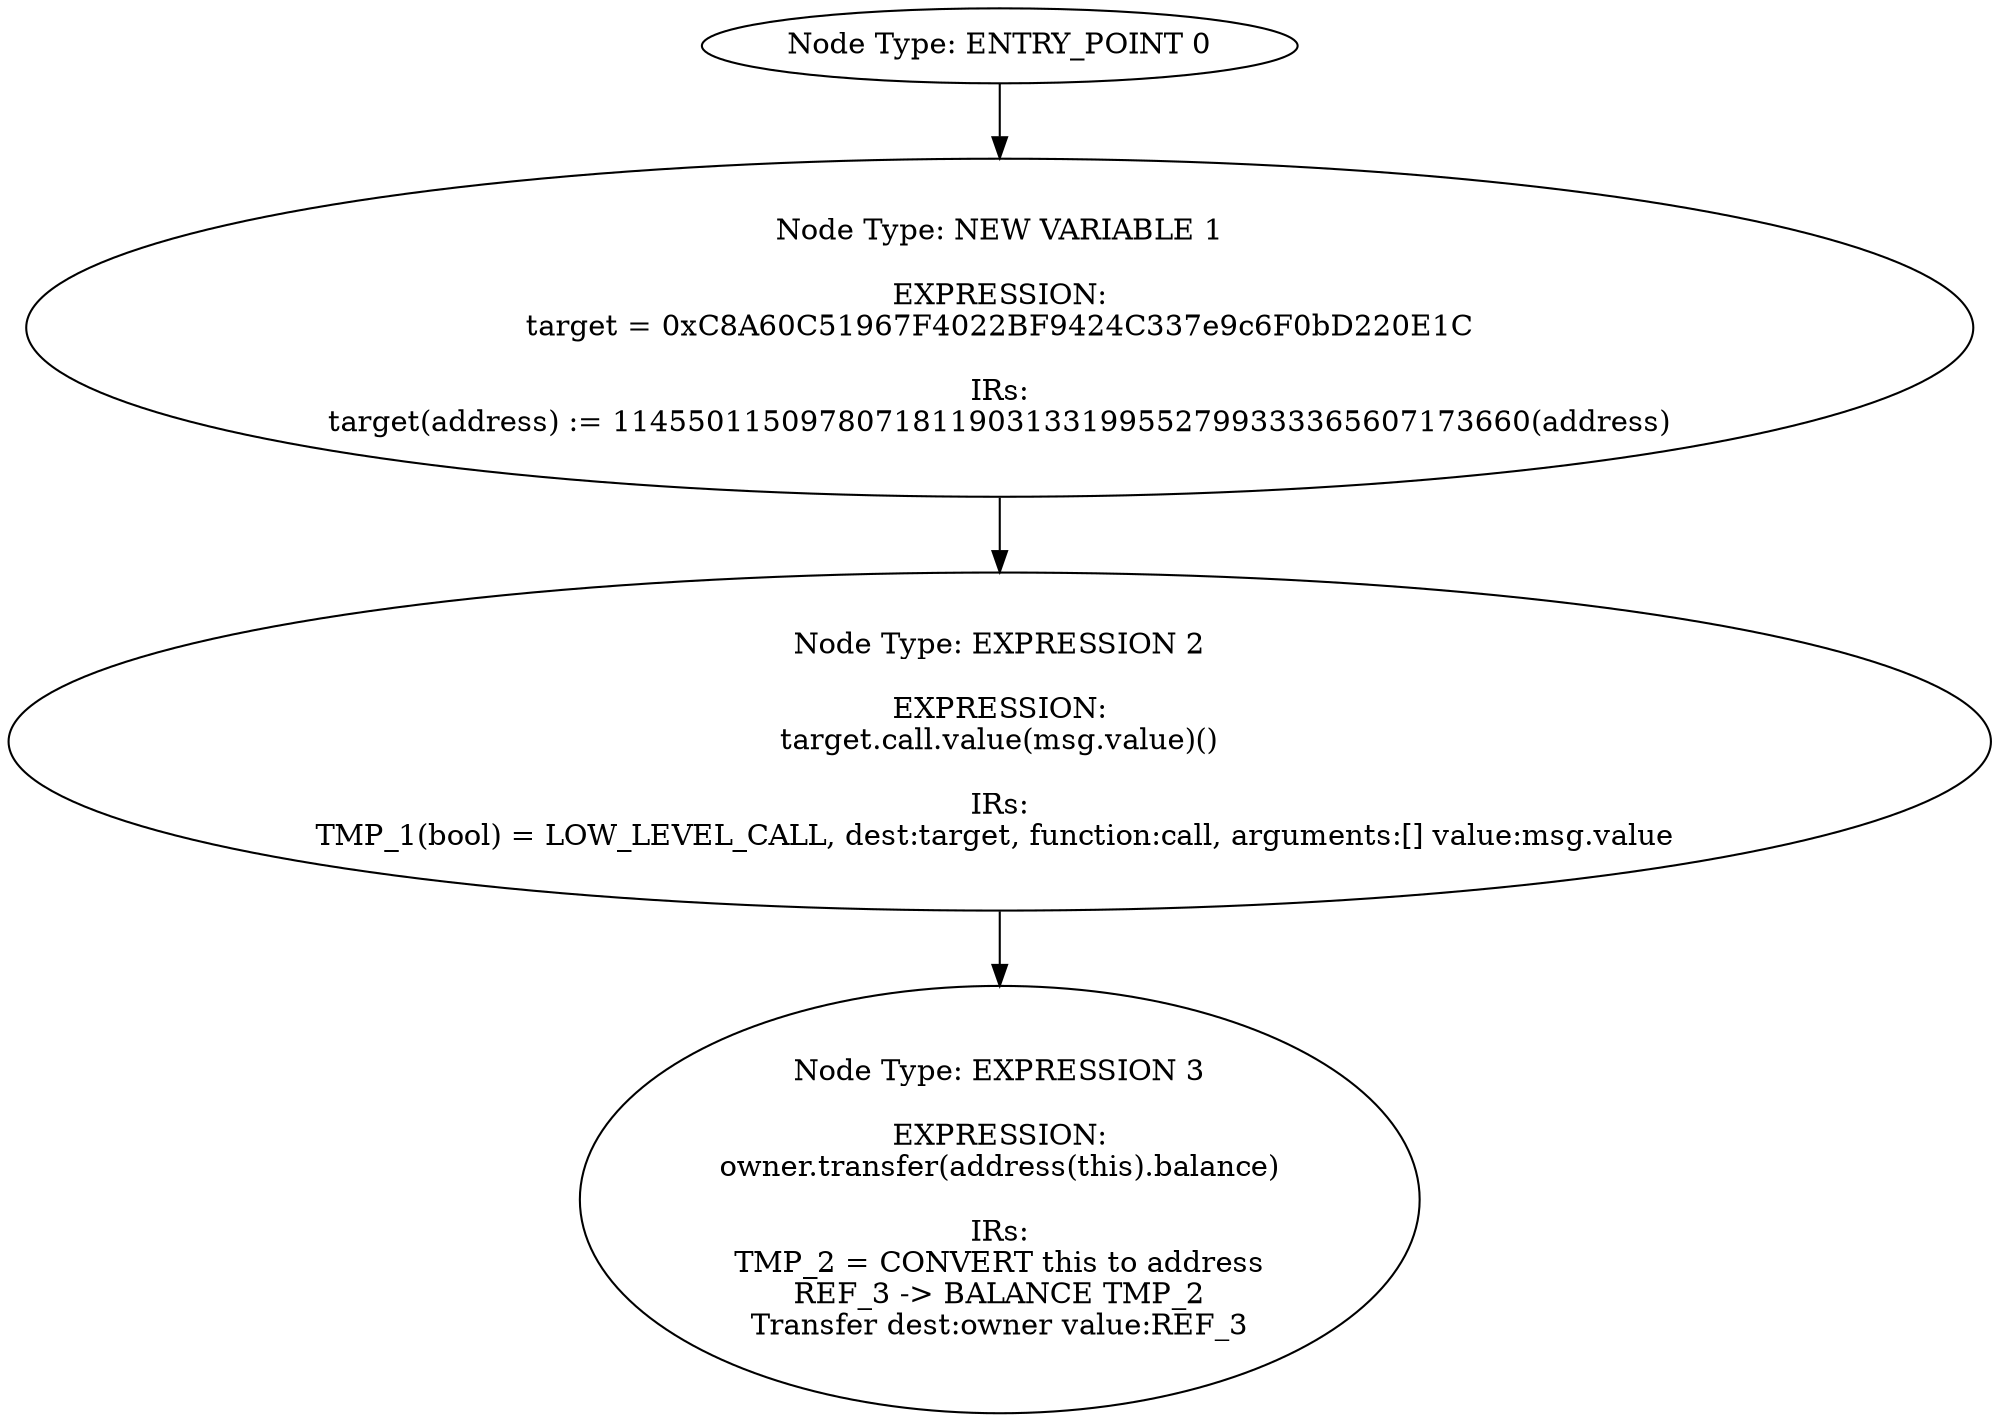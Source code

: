 digraph{
0[label="Node Type: ENTRY_POINT 0
"];
0->1;
1[label="Node Type: NEW VARIABLE 1

EXPRESSION:
target = 0xC8A60C51967F4022BF9424C337e9c6F0bD220E1C

IRs:
target(address) := 1145501150978071811903133199552799333365607173660(address)"];
1->2;
2[label="Node Type: EXPRESSION 2

EXPRESSION:
target.call.value(msg.value)()

IRs:
TMP_1(bool) = LOW_LEVEL_CALL, dest:target, function:call, arguments:[] value:msg.value "];
2->3;
3[label="Node Type: EXPRESSION 3

EXPRESSION:
owner.transfer(address(this).balance)

IRs:
TMP_2 = CONVERT this to address
REF_3 -> BALANCE TMP_2
Transfer dest:owner value:REF_3"];
}
